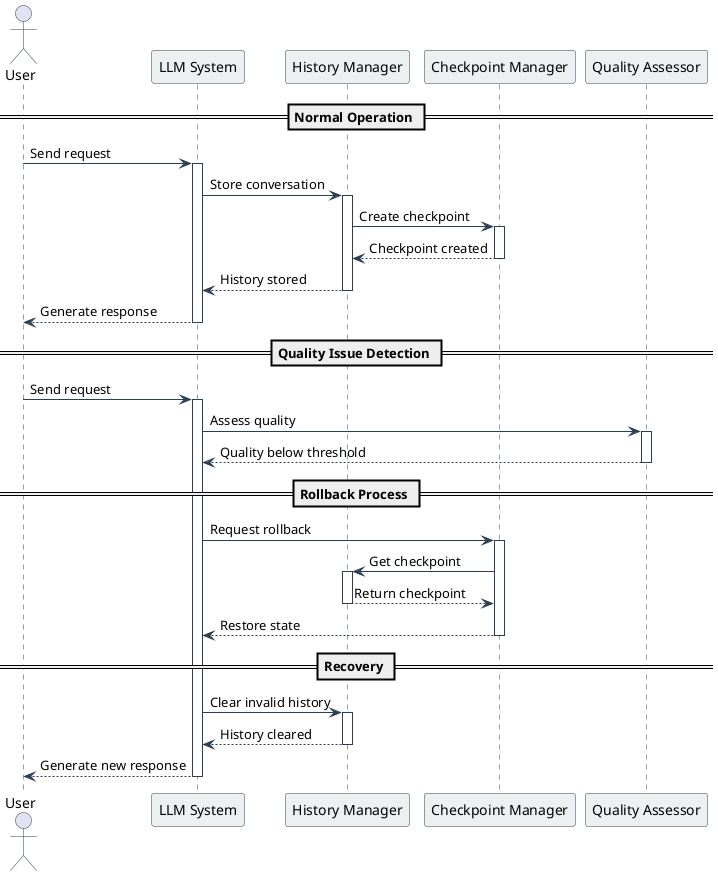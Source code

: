 @startuml forget_past_pattern_sequence

skinparam sequence {
    ArrowColor #2C3E50
    ActorBorderColor #2C3E50
    LifeLineBorderColor #2C3E50
    ParticipantBorderColor #2C3E50
    ParticipantBackgroundColor #ECF0F1
}

actor User
participant "LLM System" as LLM
participant "History Manager" as HM
participant "Checkpoint Manager" as CM
participant "Quality Assessor" as QA

== Normal Operation ==

User -> LLM: Send request
activate LLM
LLM -> HM: Store conversation
activate HM
HM -> CM: Create checkpoint
activate CM
CM --> HM: Checkpoint created
deactivate CM
HM --> LLM: History stored
deactivate HM
LLM --> User: Generate response
deactivate LLM

== Quality Issue Detection ==

User -> LLM: Send request
activate LLM
LLM -> QA: Assess quality
activate QA
QA --> LLM: Quality below threshold
deactivate QA

== Rollback Process ==

LLM -> CM: Request rollback
activate CM
CM -> HM: Get checkpoint
activate HM
HM --> CM: Return checkpoint
deactivate HM
CM --> LLM: Restore state
deactivate CM

== Recovery ==

LLM -> HM: Clear invalid history
activate HM
HM --> LLM: History cleared
deactivate HM
LLM --> User: Generate new response
deactivate LLM

@enduml 
